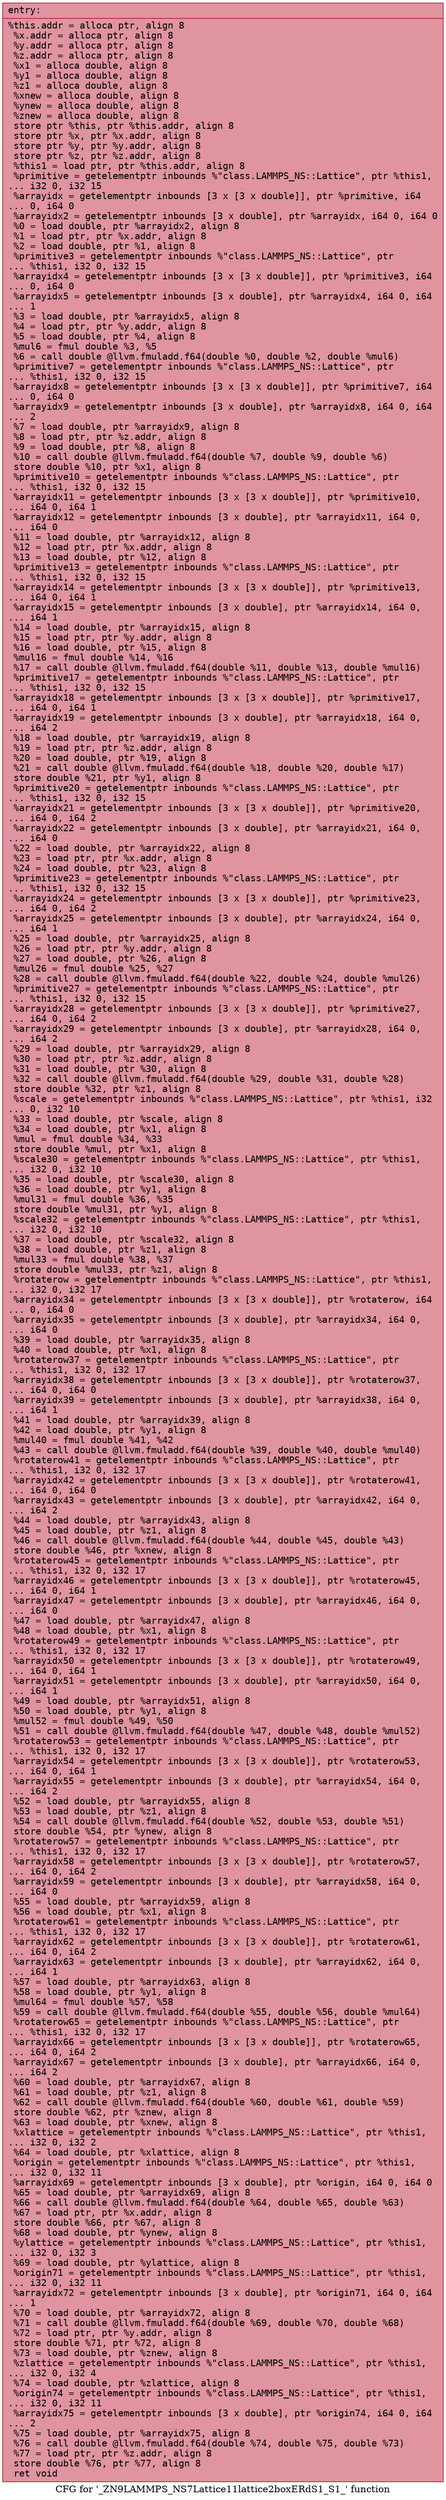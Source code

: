 digraph "CFG for '_ZN9LAMMPS_NS7Lattice11lattice2boxERdS1_S1_' function" {
	label="CFG for '_ZN9LAMMPS_NS7Lattice11lattice2boxERdS1_S1_' function";

	Node0x5642ff8d2fa0 [shape=record,color="#b70d28ff", style=filled, fillcolor="#b70d2870" fontname="Courier",label="{entry:\l|  %this.addr = alloca ptr, align 8\l  %x.addr = alloca ptr, align 8\l  %y.addr = alloca ptr, align 8\l  %z.addr = alloca ptr, align 8\l  %x1 = alloca double, align 8\l  %y1 = alloca double, align 8\l  %z1 = alloca double, align 8\l  %xnew = alloca double, align 8\l  %ynew = alloca double, align 8\l  %znew = alloca double, align 8\l  store ptr %this, ptr %this.addr, align 8\l  store ptr %x, ptr %x.addr, align 8\l  store ptr %y, ptr %y.addr, align 8\l  store ptr %z, ptr %z.addr, align 8\l  %this1 = load ptr, ptr %this.addr, align 8\l  %primitive = getelementptr inbounds %\"class.LAMMPS_NS::Lattice\", ptr %this1,\l... i32 0, i32 15\l  %arrayidx = getelementptr inbounds [3 x [3 x double]], ptr %primitive, i64\l... 0, i64 0\l  %arrayidx2 = getelementptr inbounds [3 x double], ptr %arrayidx, i64 0, i64 0\l  %0 = load double, ptr %arrayidx2, align 8\l  %1 = load ptr, ptr %x.addr, align 8\l  %2 = load double, ptr %1, align 8\l  %primitive3 = getelementptr inbounds %\"class.LAMMPS_NS::Lattice\", ptr\l... %this1, i32 0, i32 15\l  %arrayidx4 = getelementptr inbounds [3 x [3 x double]], ptr %primitive3, i64\l... 0, i64 0\l  %arrayidx5 = getelementptr inbounds [3 x double], ptr %arrayidx4, i64 0, i64\l... 1\l  %3 = load double, ptr %arrayidx5, align 8\l  %4 = load ptr, ptr %y.addr, align 8\l  %5 = load double, ptr %4, align 8\l  %mul6 = fmul double %3, %5\l  %6 = call double @llvm.fmuladd.f64(double %0, double %2, double %mul6)\l  %primitive7 = getelementptr inbounds %\"class.LAMMPS_NS::Lattice\", ptr\l... %this1, i32 0, i32 15\l  %arrayidx8 = getelementptr inbounds [3 x [3 x double]], ptr %primitive7, i64\l... 0, i64 0\l  %arrayidx9 = getelementptr inbounds [3 x double], ptr %arrayidx8, i64 0, i64\l... 2\l  %7 = load double, ptr %arrayidx9, align 8\l  %8 = load ptr, ptr %z.addr, align 8\l  %9 = load double, ptr %8, align 8\l  %10 = call double @llvm.fmuladd.f64(double %7, double %9, double %6)\l  store double %10, ptr %x1, align 8\l  %primitive10 = getelementptr inbounds %\"class.LAMMPS_NS::Lattice\", ptr\l... %this1, i32 0, i32 15\l  %arrayidx11 = getelementptr inbounds [3 x [3 x double]], ptr %primitive10,\l... i64 0, i64 1\l  %arrayidx12 = getelementptr inbounds [3 x double], ptr %arrayidx11, i64 0,\l... i64 0\l  %11 = load double, ptr %arrayidx12, align 8\l  %12 = load ptr, ptr %x.addr, align 8\l  %13 = load double, ptr %12, align 8\l  %primitive13 = getelementptr inbounds %\"class.LAMMPS_NS::Lattice\", ptr\l... %this1, i32 0, i32 15\l  %arrayidx14 = getelementptr inbounds [3 x [3 x double]], ptr %primitive13,\l... i64 0, i64 1\l  %arrayidx15 = getelementptr inbounds [3 x double], ptr %arrayidx14, i64 0,\l... i64 1\l  %14 = load double, ptr %arrayidx15, align 8\l  %15 = load ptr, ptr %y.addr, align 8\l  %16 = load double, ptr %15, align 8\l  %mul16 = fmul double %14, %16\l  %17 = call double @llvm.fmuladd.f64(double %11, double %13, double %mul16)\l  %primitive17 = getelementptr inbounds %\"class.LAMMPS_NS::Lattice\", ptr\l... %this1, i32 0, i32 15\l  %arrayidx18 = getelementptr inbounds [3 x [3 x double]], ptr %primitive17,\l... i64 0, i64 1\l  %arrayidx19 = getelementptr inbounds [3 x double], ptr %arrayidx18, i64 0,\l... i64 2\l  %18 = load double, ptr %arrayidx19, align 8\l  %19 = load ptr, ptr %z.addr, align 8\l  %20 = load double, ptr %19, align 8\l  %21 = call double @llvm.fmuladd.f64(double %18, double %20, double %17)\l  store double %21, ptr %y1, align 8\l  %primitive20 = getelementptr inbounds %\"class.LAMMPS_NS::Lattice\", ptr\l... %this1, i32 0, i32 15\l  %arrayidx21 = getelementptr inbounds [3 x [3 x double]], ptr %primitive20,\l... i64 0, i64 2\l  %arrayidx22 = getelementptr inbounds [3 x double], ptr %arrayidx21, i64 0,\l... i64 0\l  %22 = load double, ptr %arrayidx22, align 8\l  %23 = load ptr, ptr %x.addr, align 8\l  %24 = load double, ptr %23, align 8\l  %primitive23 = getelementptr inbounds %\"class.LAMMPS_NS::Lattice\", ptr\l... %this1, i32 0, i32 15\l  %arrayidx24 = getelementptr inbounds [3 x [3 x double]], ptr %primitive23,\l... i64 0, i64 2\l  %arrayidx25 = getelementptr inbounds [3 x double], ptr %arrayidx24, i64 0,\l... i64 1\l  %25 = load double, ptr %arrayidx25, align 8\l  %26 = load ptr, ptr %y.addr, align 8\l  %27 = load double, ptr %26, align 8\l  %mul26 = fmul double %25, %27\l  %28 = call double @llvm.fmuladd.f64(double %22, double %24, double %mul26)\l  %primitive27 = getelementptr inbounds %\"class.LAMMPS_NS::Lattice\", ptr\l... %this1, i32 0, i32 15\l  %arrayidx28 = getelementptr inbounds [3 x [3 x double]], ptr %primitive27,\l... i64 0, i64 2\l  %arrayidx29 = getelementptr inbounds [3 x double], ptr %arrayidx28, i64 0,\l... i64 2\l  %29 = load double, ptr %arrayidx29, align 8\l  %30 = load ptr, ptr %z.addr, align 8\l  %31 = load double, ptr %30, align 8\l  %32 = call double @llvm.fmuladd.f64(double %29, double %31, double %28)\l  store double %32, ptr %z1, align 8\l  %scale = getelementptr inbounds %\"class.LAMMPS_NS::Lattice\", ptr %this1, i32\l... 0, i32 10\l  %33 = load double, ptr %scale, align 8\l  %34 = load double, ptr %x1, align 8\l  %mul = fmul double %34, %33\l  store double %mul, ptr %x1, align 8\l  %scale30 = getelementptr inbounds %\"class.LAMMPS_NS::Lattice\", ptr %this1,\l... i32 0, i32 10\l  %35 = load double, ptr %scale30, align 8\l  %36 = load double, ptr %y1, align 8\l  %mul31 = fmul double %36, %35\l  store double %mul31, ptr %y1, align 8\l  %scale32 = getelementptr inbounds %\"class.LAMMPS_NS::Lattice\", ptr %this1,\l... i32 0, i32 10\l  %37 = load double, ptr %scale32, align 8\l  %38 = load double, ptr %z1, align 8\l  %mul33 = fmul double %38, %37\l  store double %mul33, ptr %z1, align 8\l  %rotaterow = getelementptr inbounds %\"class.LAMMPS_NS::Lattice\", ptr %this1,\l... i32 0, i32 17\l  %arrayidx34 = getelementptr inbounds [3 x [3 x double]], ptr %rotaterow, i64\l... 0, i64 0\l  %arrayidx35 = getelementptr inbounds [3 x double], ptr %arrayidx34, i64 0,\l... i64 0\l  %39 = load double, ptr %arrayidx35, align 8\l  %40 = load double, ptr %x1, align 8\l  %rotaterow37 = getelementptr inbounds %\"class.LAMMPS_NS::Lattice\", ptr\l... %this1, i32 0, i32 17\l  %arrayidx38 = getelementptr inbounds [3 x [3 x double]], ptr %rotaterow37,\l... i64 0, i64 0\l  %arrayidx39 = getelementptr inbounds [3 x double], ptr %arrayidx38, i64 0,\l... i64 1\l  %41 = load double, ptr %arrayidx39, align 8\l  %42 = load double, ptr %y1, align 8\l  %mul40 = fmul double %41, %42\l  %43 = call double @llvm.fmuladd.f64(double %39, double %40, double %mul40)\l  %rotaterow41 = getelementptr inbounds %\"class.LAMMPS_NS::Lattice\", ptr\l... %this1, i32 0, i32 17\l  %arrayidx42 = getelementptr inbounds [3 x [3 x double]], ptr %rotaterow41,\l... i64 0, i64 0\l  %arrayidx43 = getelementptr inbounds [3 x double], ptr %arrayidx42, i64 0,\l... i64 2\l  %44 = load double, ptr %arrayidx43, align 8\l  %45 = load double, ptr %z1, align 8\l  %46 = call double @llvm.fmuladd.f64(double %44, double %45, double %43)\l  store double %46, ptr %xnew, align 8\l  %rotaterow45 = getelementptr inbounds %\"class.LAMMPS_NS::Lattice\", ptr\l... %this1, i32 0, i32 17\l  %arrayidx46 = getelementptr inbounds [3 x [3 x double]], ptr %rotaterow45,\l... i64 0, i64 1\l  %arrayidx47 = getelementptr inbounds [3 x double], ptr %arrayidx46, i64 0,\l... i64 0\l  %47 = load double, ptr %arrayidx47, align 8\l  %48 = load double, ptr %x1, align 8\l  %rotaterow49 = getelementptr inbounds %\"class.LAMMPS_NS::Lattice\", ptr\l... %this1, i32 0, i32 17\l  %arrayidx50 = getelementptr inbounds [3 x [3 x double]], ptr %rotaterow49,\l... i64 0, i64 1\l  %arrayidx51 = getelementptr inbounds [3 x double], ptr %arrayidx50, i64 0,\l... i64 1\l  %49 = load double, ptr %arrayidx51, align 8\l  %50 = load double, ptr %y1, align 8\l  %mul52 = fmul double %49, %50\l  %51 = call double @llvm.fmuladd.f64(double %47, double %48, double %mul52)\l  %rotaterow53 = getelementptr inbounds %\"class.LAMMPS_NS::Lattice\", ptr\l... %this1, i32 0, i32 17\l  %arrayidx54 = getelementptr inbounds [3 x [3 x double]], ptr %rotaterow53,\l... i64 0, i64 1\l  %arrayidx55 = getelementptr inbounds [3 x double], ptr %arrayidx54, i64 0,\l... i64 2\l  %52 = load double, ptr %arrayidx55, align 8\l  %53 = load double, ptr %z1, align 8\l  %54 = call double @llvm.fmuladd.f64(double %52, double %53, double %51)\l  store double %54, ptr %ynew, align 8\l  %rotaterow57 = getelementptr inbounds %\"class.LAMMPS_NS::Lattice\", ptr\l... %this1, i32 0, i32 17\l  %arrayidx58 = getelementptr inbounds [3 x [3 x double]], ptr %rotaterow57,\l... i64 0, i64 2\l  %arrayidx59 = getelementptr inbounds [3 x double], ptr %arrayidx58, i64 0,\l... i64 0\l  %55 = load double, ptr %arrayidx59, align 8\l  %56 = load double, ptr %x1, align 8\l  %rotaterow61 = getelementptr inbounds %\"class.LAMMPS_NS::Lattice\", ptr\l... %this1, i32 0, i32 17\l  %arrayidx62 = getelementptr inbounds [3 x [3 x double]], ptr %rotaterow61,\l... i64 0, i64 2\l  %arrayidx63 = getelementptr inbounds [3 x double], ptr %arrayidx62, i64 0,\l... i64 1\l  %57 = load double, ptr %arrayidx63, align 8\l  %58 = load double, ptr %y1, align 8\l  %mul64 = fmul double %57, %58\l  %59 = call double @llvm.fmuladd.f64(double %55, double %56, double %mul64)\l  %rotaterow65 = getelementptr inbounds %\"class.LAMMPS_NS::Lattice\", ptr\l... %this1, i32 0, i32 17\l  %arrayidx66 = getelementptr inbounds [3 x [3 x double]], ptr %rotaterow65,\l... i64 0, i64 2\l  %arrayidx67 = getelementptr inbounds [3 x double], ptr %arrayidx66, i64 0,\l... i64 2\l  %60 = load double, ptr %arrayidx67, align 8\l  %61 = load double, ptr %z1, align 8\l  %62 = call double @llvm.fmuladd.f64(double %60, double %61, double %59)\l  store double %62, ptr %znew, align 8\l  %63 = load double, ptr %xnew, align 8\l  %xlattice = getelementptr inbounds %\"class.LAMMPS_NS::Lattice\", ptr %this1,\l... i32 0, i32 2\l  %64 = load double, ptr %xlattice, align 8\l  %origin = getelementptr inbounds %\"class.LAMMPS_NS::Lattice\", ptr %this1,\l... i32 0, i32 11\l  %arrayidx69 = getelementptr inbounds [3 x double], ptr %origin, i64 0, i64 0\l  %65 = load double, ptr %arrayidx69, align 8\l  %66 = call double @llvm.fmuladd.f64(double %64, double %65, double %63)\l  %67 = load ptr, ptr %x.addr, align 8\l  store double %66, ptr %67, align 8\l  %68 = load double, ptr %ynew, align 8\l  %ylattice = getelementptr inbounds %\"class.LAMMPS_NS::Lattice\", ptr %this1,\l... i32 0, i32 3\l  %69 = load double, ptr %ylattice, align 8\l  %origin71 = getelementptr inbounds %\"class.LAMMPS_NS::Lattice\", ptr %this1,\l... i32 0, i32 11\l  %arrayidx72 = getelementptr inbounds [3 x double], ptr %origin71, i64 0, i64\l... 1\l  %70 = load double, ptr %arrayidx72, align 8\l  %71 = call double @llvm.fmuladd.f64(double %69, double %70, double %68)\l  %72 = load ptr, ptr %y.addr, align 8\l  store double %71, ptr %72, align 8\l  %73 = load double, ptr %znew, align 8\l  %zlattice = getelementptr inbounds %\"class.LAMMPS_NS::Lattice\", ptr %this1,\l... i32 0, i32 4\l  %74 = load double, ptr %zlattice, align 8\l  %origin74 = getelementptr inbounds %\"class.LAMMPS_NS::Lattice\", ptr %this1,\l... i32 0, i32 11\l  %arrayidx75 = getelementptr inbounds [3 x double], ptr %origin74, i64 0, i64\l... 2\l  %75 = load double, ptr %arrayidx75, align 8\l  %76 = call double @llvm.fmuladd.f64(double %74, double %75, double %73)\l  %77 = load ptr, ptr %z.addr, align 8\l  store double %76, ptr %77, align 8\l  ret void\l}"];
}

